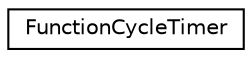 digraph "Graphical Class Hierarchy"
{
 // INTERACTIVE_SVG=YES
  edge [fontname="Helvetica",fontsize="10",labelfontname="Helvetica",labelfontsize="10"];
  node [fontname="Helvetica",fontsize="10",shape=record];
  rankdir="LR";
  Node1 [label="FunctionCycleTimer",height=0.2,width=0.4,color="black", fillcolor="white", style="filled",URL="$dc/d12/class_function_cycle_timer.html"];
}

